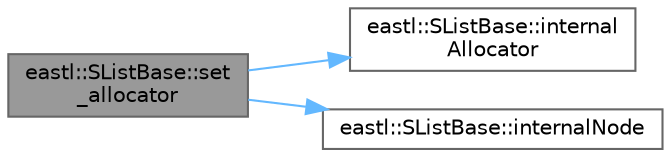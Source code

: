 digraph "eastl::SListBase::set_allocator"
{
 // LATEX_PDF_SIZE
  bgcolor="transparent";
  edge [fontname=Helvetica,fontsize=10,labelfontname=Helvetica,labelfontsize=10];
  node [fontname=Helvetica,fontsize=10,shape=box,height=0.2,width=0.4];
  rankdir="LR";
  Node1 [id="Node000001",label="eastl::SListBase::set\l_allocator",height=0.2,width=0.4,color="gray40", fillcolor="grey60", style="filled", fontcolor="black",tooltip=" "];
  Node1 -> Node2 [id="edge1_Node000001_Node000002",color="steelblue1",style="solid",tooltip=" "];
  Node2 [id="Node000002",label="eastl::SListBase::internal\lAllocator",height=0.2,width=0.4,color="grey40", fillcolor="white", style="filled",URL="$structeastl_1_1_s_list_base.html#ad5bd1878b176d6ff6cd70458ed2faaae",tooltip=" "];
  Node1 -> Node3 [id="edge2_Node000001_Node000003",color="steelblue1",style="solid",tooltip=" "];
  Node3 [id="Node000003",label="eastl::SListBase::internalNode",height=0.2,width=0.4,color="grey40", fillcolor="white", style="filled",URL="$structeastl_1_1_s_list_base.html#a395f3e3b8d341626588269b43d381f42",tooltip=" "];
}
